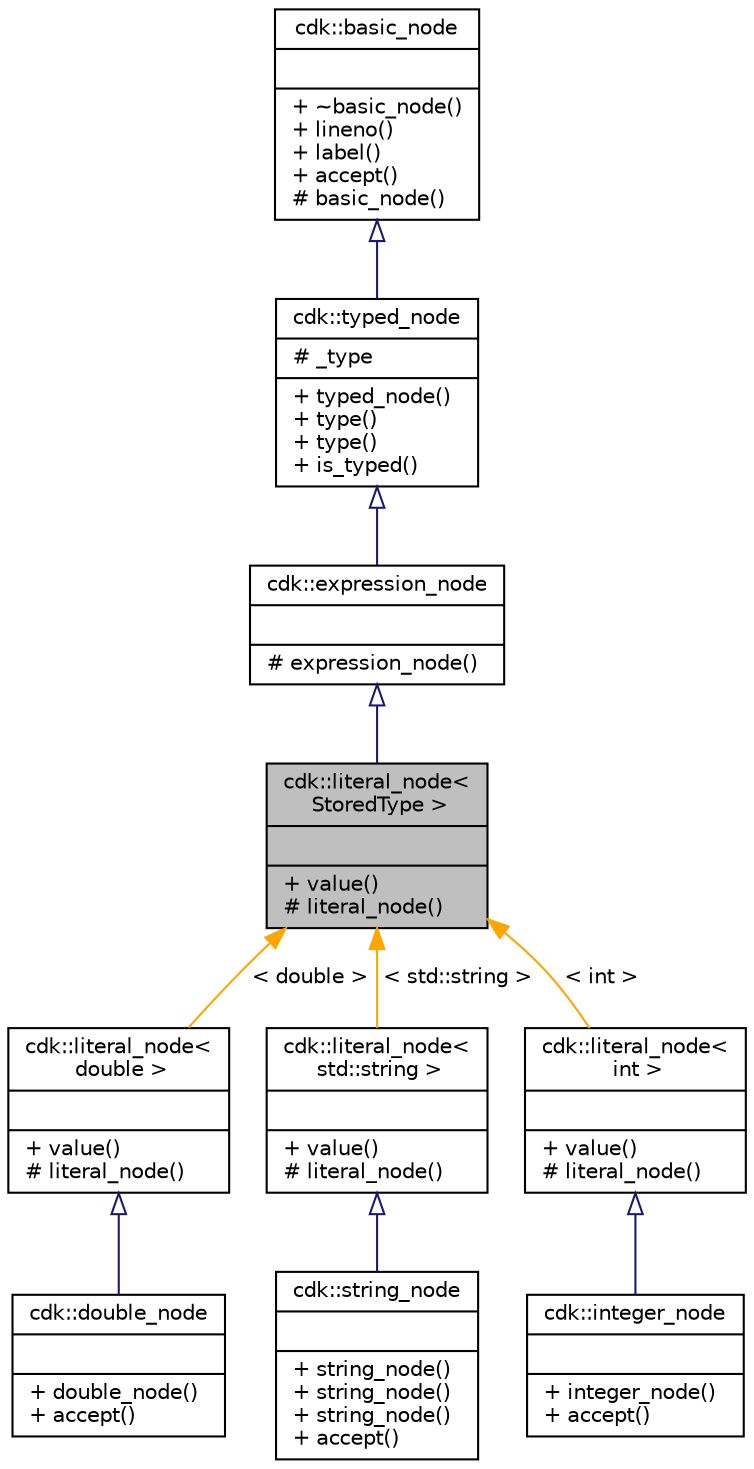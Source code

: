 digraph "cdk::literal_node&lt; StoredType &gt;"
{
 // LATEX_PDF_SIZE
  edge [fontname="Helvetica",fontsize="10",labelfontname="Helvetica",labelfontsize="10"];
  node [fontname="Helvetica",fontsize="10",shape=record];
  Node1 [label="{cdk::literal_node\<\l StoredType \>\n||+ value()\l# literal_node()\l}",height=0.2,width=0.4,color="black", fillcolor="grey75", style="filled", fontcolor="black",tooltip=" "];
  Node2 -> Node1 [dir="back",color="midnightblue",fontsize="10",style="solid",arrowtail="onormal"];
  Node2 [label="{cdk::expression_node\n||# expression_node()\l}",height=0.2,width=0.4,color="black", fillcolor="white", style="filled",URL="$classcdk_1_1expression__node.html",tooltip=" "];
  Node3 -> Node2 [dir="back",color="midnightblue",fontsize="10",style="solid",arrowtail="onormal"];
  Node3 [label="{cdk::typed_node\n|# _type\l|+ typed_node()\l+ type()\l+ type()\l+ is_typed()\l}",height=0.2,width=0.4,color="black", fillcolor="white", style="filled",URL="$classcdk_1_1typed__node.html",tooltip=" "];
  Node4 -> Node3 [dir="back",color="midnightblue",fontsize="10",style="solid",arrowtail="onormal"];
  Node4 [label="{cdk::basic_node\n||+ ~basic_node()\l+ lineno()\l+ label()\l+ accept()\l# basic_node()\l}",height=0.2,width=0.4,color="black", fillcolor="white", style="filled",URL="$classcdk_1_1basic__node.html",tooltip=" "];
  Node1 -> Node5 [dir="back",color="orange",fontsize="10",style="solid",label=" \< double \>" ];
  Node5 [label="{cdk::literal_node\<\l double \>\n||+ value()\l# literal_node()\l}",height=0.2,width=0.4,color="black", fillcolor="white", style="filled",URL="$classcdk_1_1literal__node.html",tooltip=" "];
  Node5 -> Node6 [dir="back",color="midnightblue",fontsize="10",style="solid",arrowtail="onormal"];
  Node6 [label="{cdk::double_node\n||+ double_node()\l+ accept()\l}",height=0.2,width=0.4,color="black", fillcolor="white", style="filled",URL="$classcdk_1_1double__node.html",tooltip=" "];
  Node1 -> Node7 [dir="back",color="orange",fontsize="10",style="solid",label=" \< std::string \>" ];
  Node7 [label="{cdk::literal_node\<\l std::string \>\n||+ value()\l# literal_node()\l}",height=0.2,width=0.4,color="black", fillcolor="white", style="filled",URL="$classcdk_1_1literal__node.html",tooltip=" "];
  Node7 -> Node8 [dir="back",color="midnightblue",fontsize="10",style="solid",arrowtail="onormal"];
  Node8 [label="{cdk::string_node\n||+ string_node()\l+ string_node()\l+ string_node()\l+ accept()\l}",height=0.2,width=0.4,color="black", fillcolor="white", style="filled",URL="$classcdk_1_1string__node.html",tooltip=" "];
  Node1 -> Node9 [dir="back",color="orange",fontsize="10",style="solid",label=" \< int \>" ];
  Node9 [label="{cdk::literal_node\<\l int \>\n||+ value()\l# literal_node()\l}",height=0.2,width=0.4,color="black", fillcolor="white", style="filled",URL="$classcdk_1_1literal__node.html",tooltip=" "];
  Node9 -> Node10 [dir="back",color="midnightblue",fontsize="10",style="solid",arrowtail="onormal"];
  Node10 [label="{cdk::integer_node\n||+ integer_node()\l+ accept()\l}",height=0.2,width=0.4,color="black", fillcolor="white", style="filled",URL="$classcdk_1_1integer__node.html",tooltip=" "];
}
